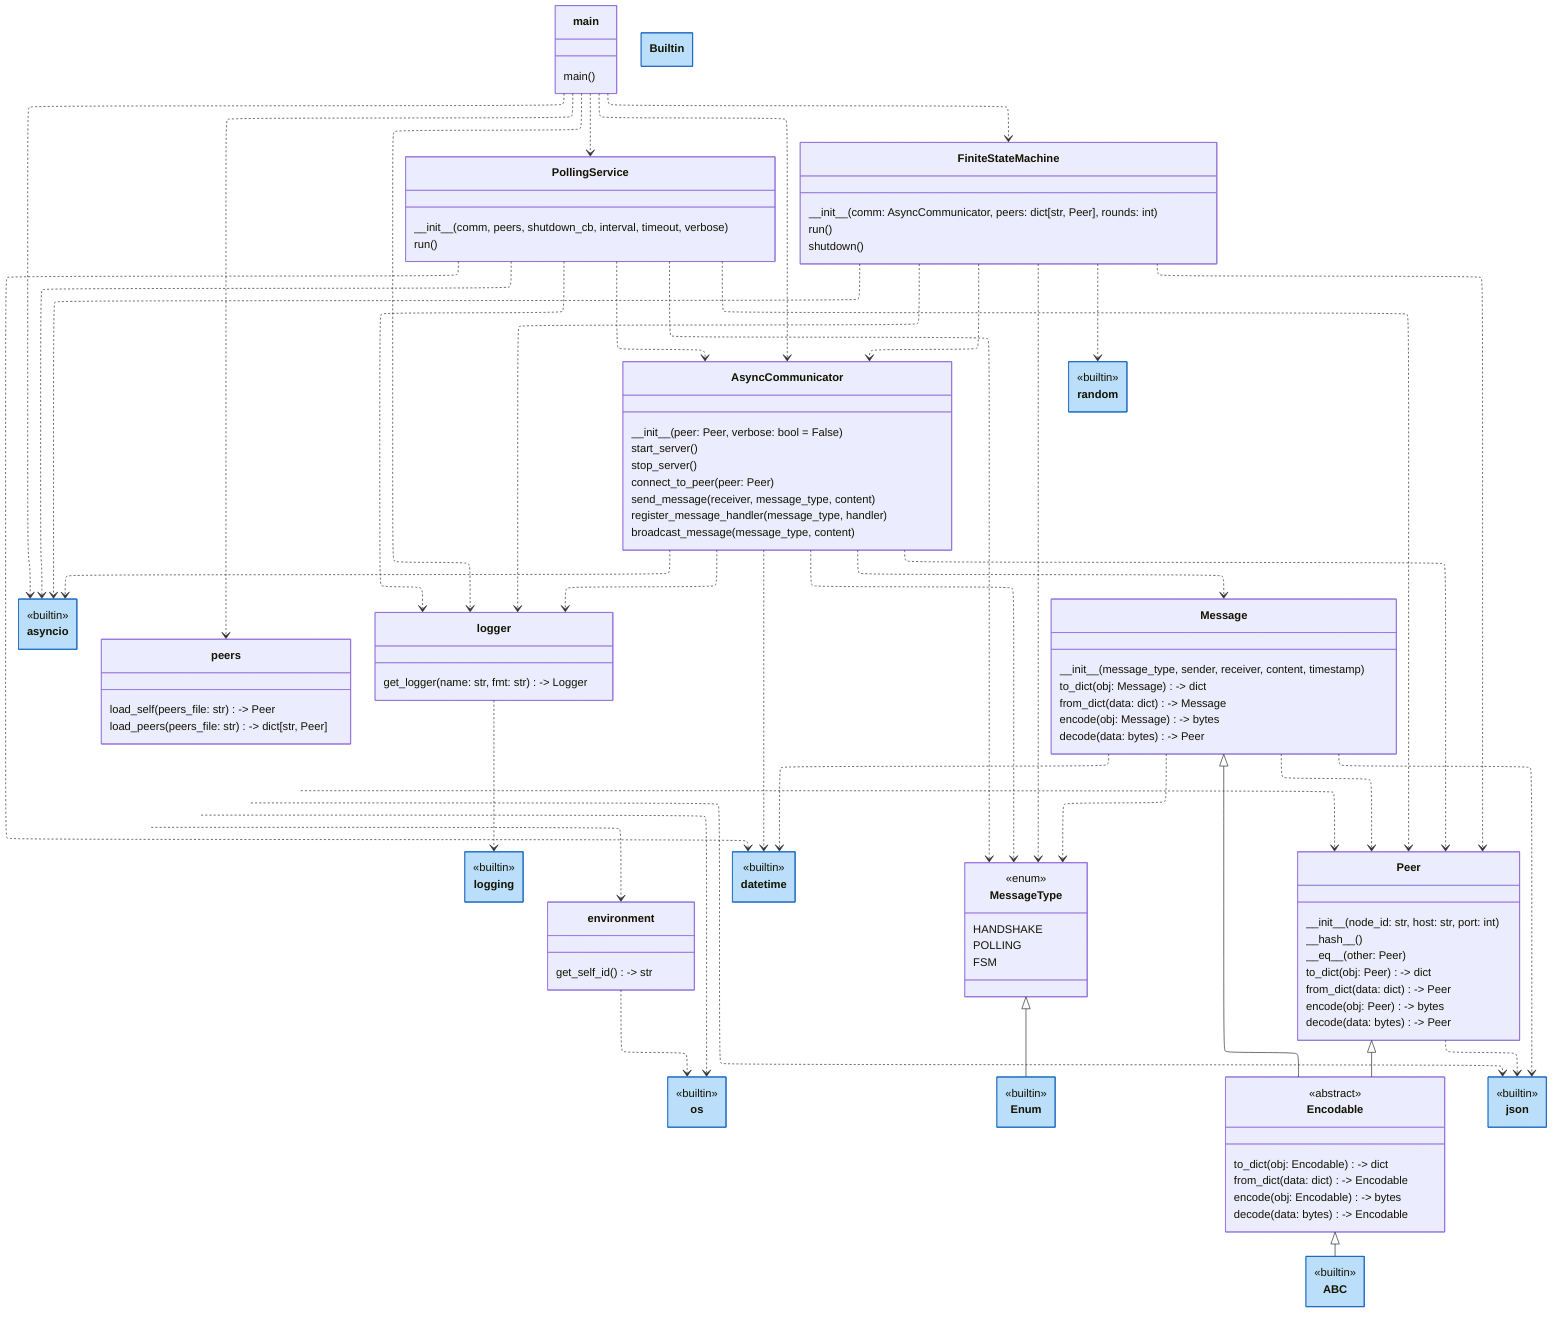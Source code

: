---
config:
  class:
    hideEmptyMembersBox: true
  layout: elk
---
classDiagram
    class main {
        main()
    }
    main ..> asyncio
    main ..> peers
    main ..> AsyncCommunicator
    main ..> PollingService
    main ..> FiniteStateMachine
    main ..> logger

    class logger {
        get_logger(name: str, fmt: str) -> Logger
    }
    logger ..> logging

    class environment {
        get_self_id() -> str
    }
    environment ..> os

    %% polling.py
    class PollingService {
        \_\_init\_\_(comm, peers, shutdown_cb, interval, timeout, verbose)
        run()
    }
    PollingService ..> asyncio
    PollingService ..> datetime
    PollingService ..> AsyncCommunicator
    PollingService ..> MessageType
    PollingService ..> Peer
    PollingService ..> logger

    %% fsm.py
    class FiniteStateMachine {
        \_\_init\_\_(comm: AsyncCommunicator, peers: dict[str, Peer], rounds: int)
        run()
        shutdown()
    }
    FiniteStateMachine ..> asyncio
    FiniteStateMachine ..> random
    FiniteStateMachine ..> logger
    FiniteStateMachine ..> AsyncCommunicator
    FiniteStateMachine ..> MessageType
    FiniteStateMachine ..> Peer

    %% communication/

    %%% message.py
    class MessageType {
        HANDSHAKE
        POLLING
        FSM
    }
    <<enum>> MessageType
    MessageType <|-- Enum

    class Message {
        \_\_init\_\_(message_type, sender, receiver, content, timestamp)

        to_dict(obj: Message) -> dict
        from_dict(data: dict) -> Message
        encode(obj: Message) -> bytes
        decode(data: bytes) -> Peer
    }
    Message <|-- Encodable
    Message ..> datetime
    Message ..> json
    Message ..> Peer
    Message ..> MessageType

    %%% communicator.py
    class AsyncCommunicator {
        \_\_init\_\_(peer: Peer, verbose: bool = False)
        start_server()
        stop_server()
        connect_to_peer(peer: Peer)
        send_message(receiver, message_type, content)
        register_message_handler(message_type, handler)
        broadcast_message(message_type, content)
    }
    AsyncCommunicator ..> asyncio
    AsyncCommunicator ..> datetime
    AsyncCommunicator ..> logger
    AsyncCommunicator ..> Peer
    AsyncCommunicator ..> Message
    AsyncCommunicator ..> MessageType

    %%% encodable.py
    class Encodable {
        to_dict(obj: Encodable) -> dict
        from_dict(data: dict) -> Encodable
        encode(obj: Encodable) -> bytes
        decode(data: bytes) -> Encodable
    }
    <<abstract>> Encodable
    Encodable <|-- ABC

    %% peers.py
    class peers {
        load_self(peers_file: str) -> Peer
        load_peers(peers_file: str) -> dict[str, Peer]
    }
    peers ..> Peer
    peers ..> environment
    peers ..> os
    peers ..> json

    class Peer {
        \_\_init\_\_(node_id: str, host: str, port: int)
        \_\_hash\_\_()
        \_\_eq\_\_(other: Peer)

        to_dict(obj: Peer) -> dict
        from_dict(data: dict) -> Peer
        encode(obj: Peer) -> bytes
        decode(data: bytes) -> Peer
    }
    Peer <|-- Encodable
    Peer ..> json

    %% builtins
    class os:::builtin
    <<builtin>> os
    class asyncio:::builtin
    <<builtin>> asyncio
    class logging:::builtin
    <<builtin>> logging
    class json:::builtin
    <<builtin>> json
    class ABC:::builtin
    <<builtin>> ABC
    class datetime:::builtin
    <<builtin>> datetime
    class Enum:::builtin
    <<builtin>> Enum
    class random:::builtin
    <<builtin>> random

    %% external dependencies

    %% example
    %% class docopt:::extern
    %% <<extern>> docopt

    %% legend

    class Builtin:::builtin
    %% class Extern:::extern
    %% class peers:::peers
    %% class Output:::serviceOutput
    %% class Check:::serviceCheck
    %% class Error:::error
    %% class LLM:::llm
    %% class Utils:::utils
    %% class FileSystem:::file_system

    %% style

    classDef builtin fill:#BBDEFB,stroke:#1565C0,stroke-width:1px
    %% classDef extern fill:#C8E6C9,stroke:#2E7D32,stroke-width:1px
    %% classDef peers fill:#FFE0B2,stroke:#EF6C00,stroke-width:1px
    %% classDef serviceOutput fill:#FFECB3,stroke:#FF9800,stroke-width:1px
    %% classDef serviceCheck fill:#FFF3E0,stroke:#FFB74D,stroke-width:1px
    %% classDef error fill:#FFCDD2,stroke:#C62828,stroke-width:1px
    %% classDef llm fill:#E1BEE7,stroke:#6A1B9A,stroke-width:1px
    %% classDef utils fill:#E0E0E0,stroke:#424242,stroke-width:1px
    %% classDef file_system fill:#B2DFDB,stroke:#00796B,stroke-width:1px